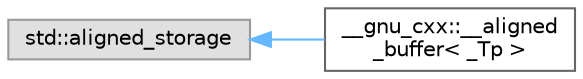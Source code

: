 digraph "Graphical Class Hierarchy"
{
 // LATEX_PDF_SIZE
  bgcolor="transparent";
  edge [fontname=Helvetica,fontsize=10,labelfontname=Helvetica,labelfontsize=10];
  node [fontname=Helvetica,fontsize=10,shape=box,height=0.2,width=0.4];
  rankdir="LR";
  Node0 [id="Node000000",label="std::aligned_storage",height=0.2,width=0.4,color="grey60", fillcolor="#E0E0E0", style="filled",tooltip=" "];
  Node0 -> Node1 [id="edge367_Node000000_Node000001",dir="back",color="steelblue1",style="solid",tooltip=" "];
  Node1 [id="Node000001",label="__gnu_cxx::__aligned\l_buffer\< _Tp \>",height=0.2,width=0.4,color="grey40", fillcolor="white", style="filled",URL="$struct____gnu__cxx_1_1____aligned__buffer.html",tooltip=" "];
}

